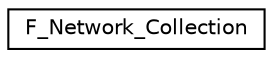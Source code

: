 digraph "Graphical Class Hierarchy"
{
  edge [fontname="Helvetica",fontsize="10",labelfontname="Helvetica",labelfontsize="10"];
  node [fontname="Helvetica",fontsize="10",shape=record];
  rankdir="LR";
  Node1 [label="F_Network_Collection",height=0.2,width=0.4,color="black", fillcolor="white", style="filled",URL="$classF__Network__Collection.html"];
}
